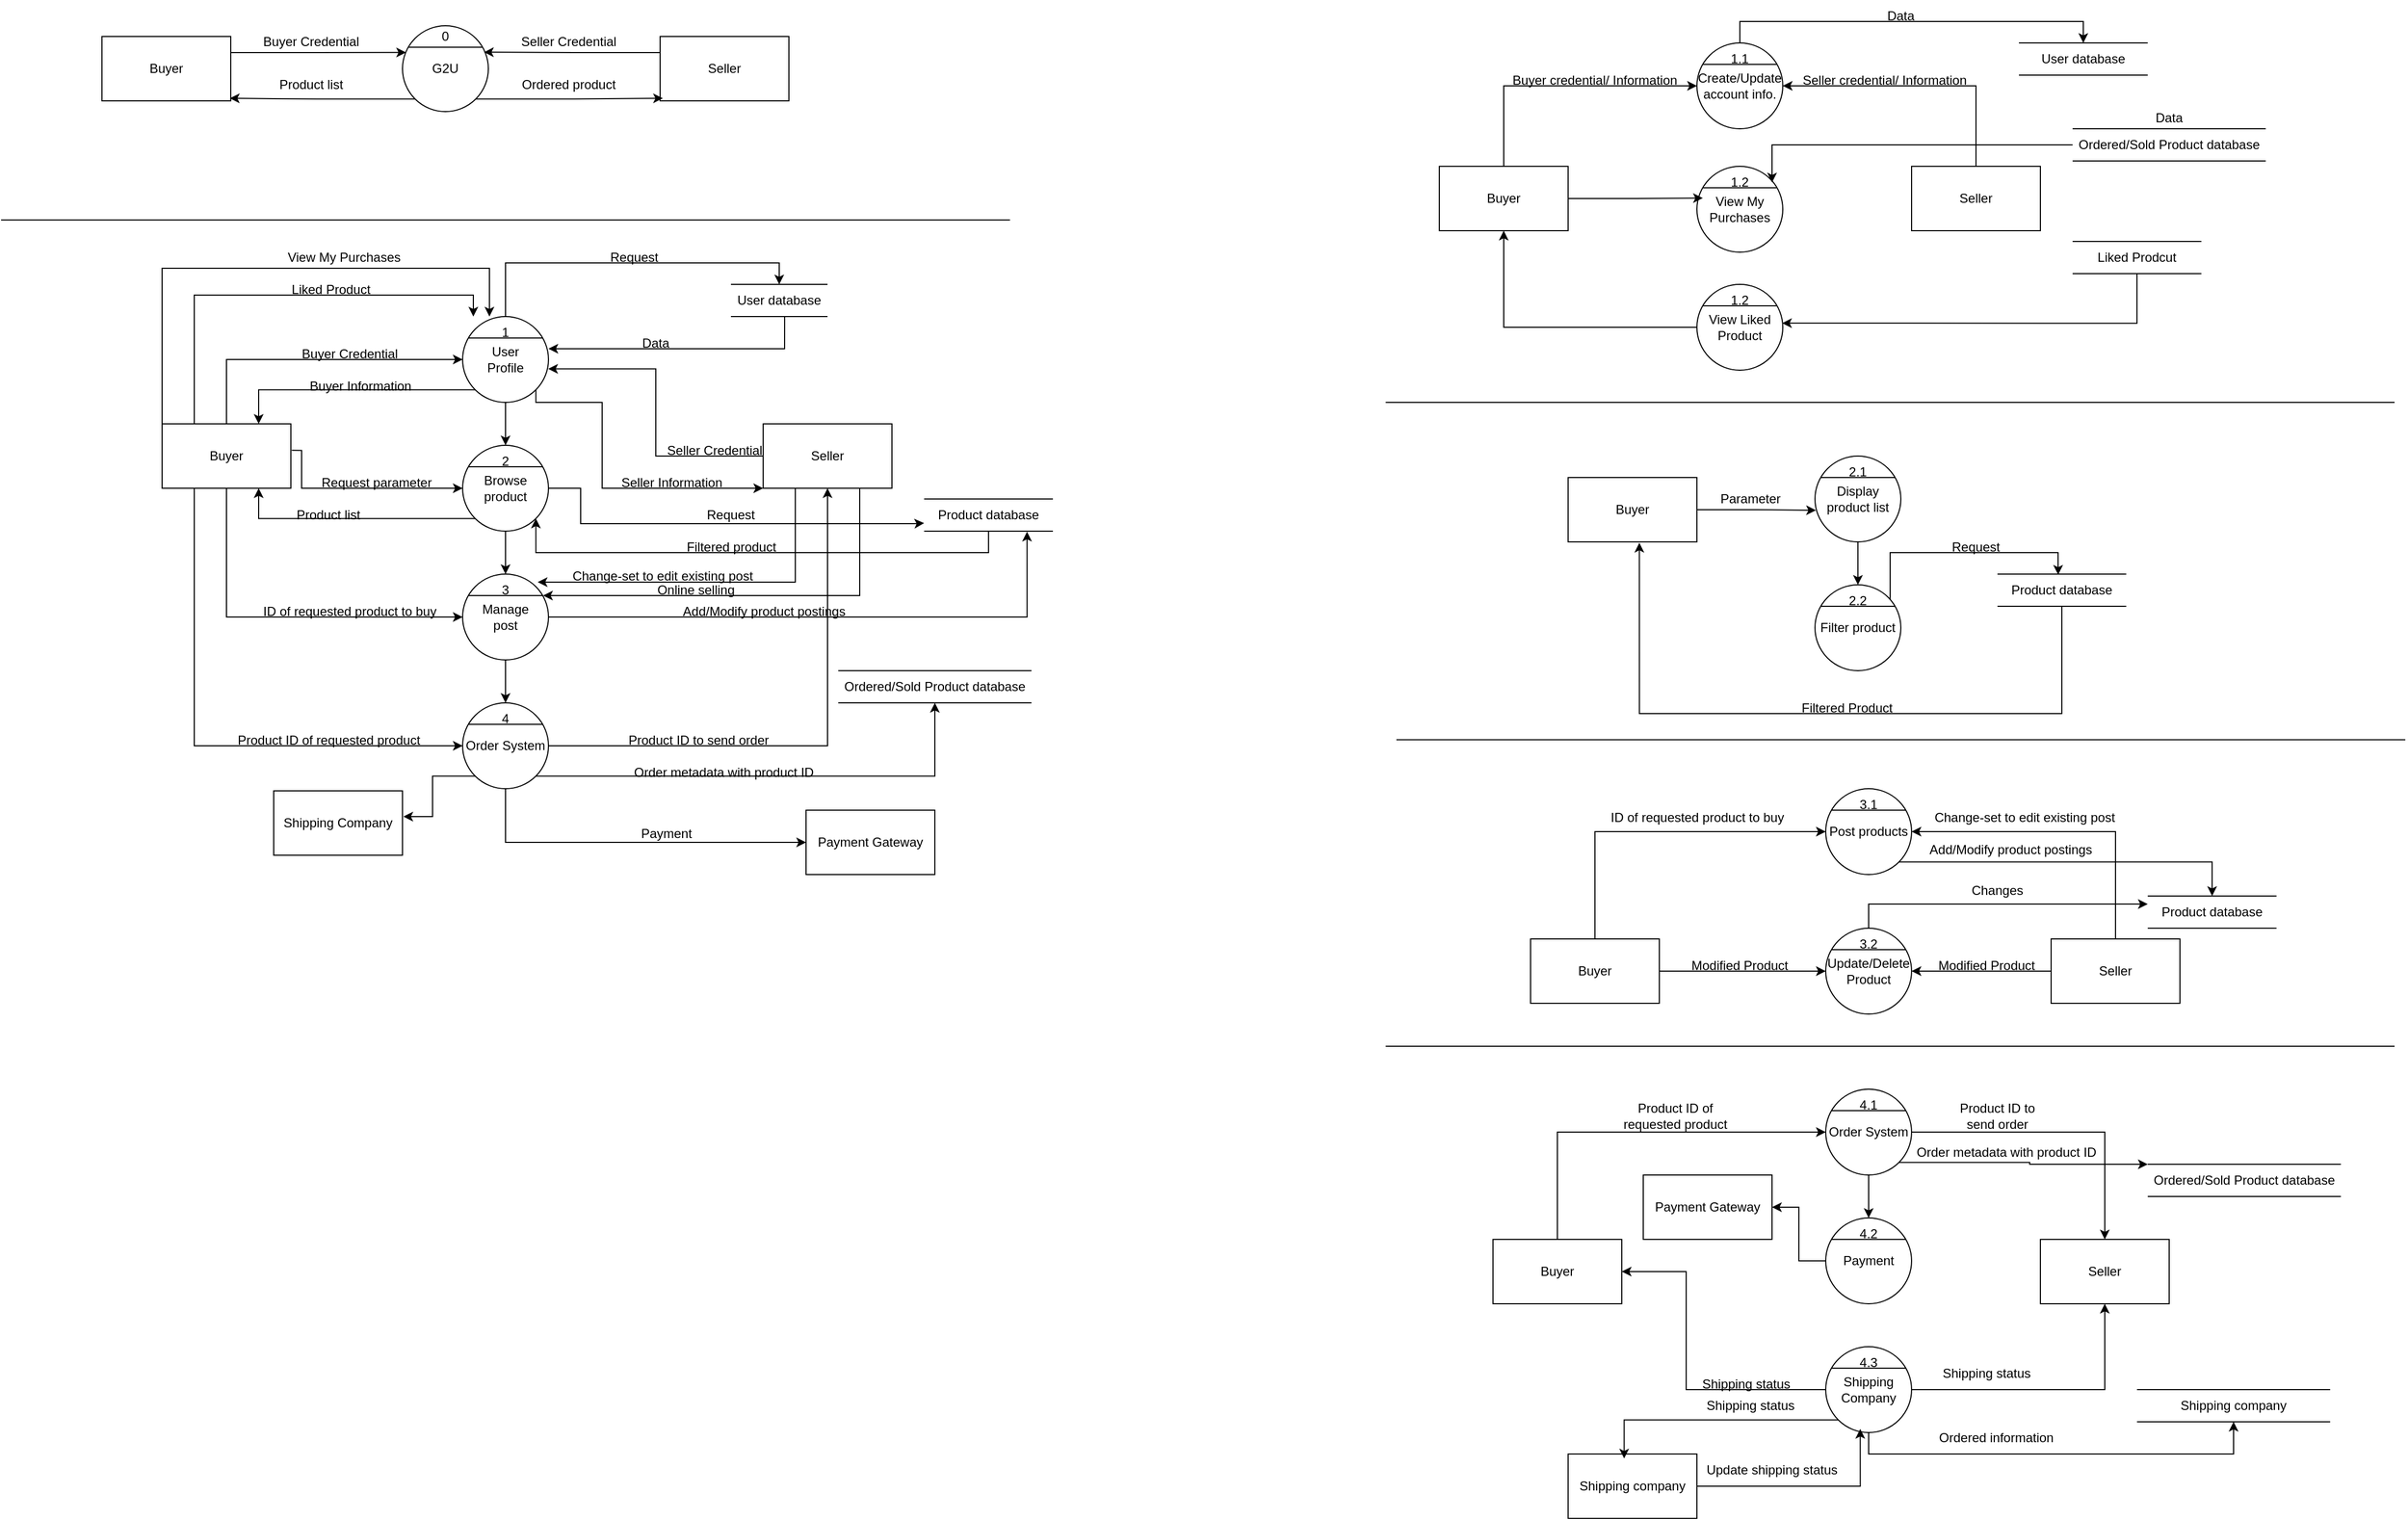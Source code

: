 <?xml version="1.0" encoding="UTF-8"?>
<mxfile version="25.0.3">
  <diagram name="Page-1" id="2da0_LZhXE6AjT2mIMM_">
    <mxGraphModel dx="1969" dy="878" grid="0" gridSize="10" guides="1" tooltips="1" connect="1" arrows="1" fold="1" page="1" pageScale="1" pageWidth="1169" pageHeight="1654" math="0" shadow="0">
      <root>
        <mxCell id="0" />
        <mxCell id="1" parent="0" />
        <mxCell id="HS7JQHIB1URSpB4j-kUg-1" value="" style="group" parent="1" connectable="0" vertex="1">
          <mxGeometry x="480" y="360" width="80" height="80" as="geometry" />
        </mxCell>
        <mxCell id="HS7JQHIB1URSpB4j-kUg-2" value="User&lt;div&gt;Profile&lt;/div&gt;" style="ellipse;whiteSpace=wrap;html=1;aspect=fixed;" parent="HS7JQHIB1URSpB4j-kUg-1" vertex="1">
          <mxGeometry width="80" height="80" as="geometry" />
        </mxCell>
        <mxCell id="HS7JQHIB1URSpB4j-kUg-3" value="" style="endArrow=none;html=1;rounded=0;" parent="HS7JQHIB1URSpB4j-kUg-1" edge="1">
          <mxGeometry width="50" height="50" relative="1" as="geometry">
            <mxPoint x="5" y="20" as="sourcePoint" />
            <mxPoint x="75" y="20" as="targetPoint" />
          </mxGeometry>
        </mxCell>
        <mxCell id="HS7JQHIB1URSpB4j-kUg-4" value="1" style="text;html=1;align=center;verticalAlign=middle;whiteSpace=wrap;rounded=0;" parent="HS7JQHIB1URSpB4j-kUg-1" vertex="1">
          <mxGeometry x="10" width="60" height="30" as="geometry" />
        </mxCell>
        <mxCell id="HS7JQHIB1URSpB4j-kUg-5" value="" style="group" parent="1" connectable="0" vertex="1">
          <mxGeometry x="144" y="89" width="640" height="80" as="geometry" />
        </mxCell>
        <mxCell id="HS7JQHIB1URSpB4j-kUg-6" value="" style="group" parent="HS7JQHIB1URSpB4j-kUg-5" vertex="1" connectable="0">
          <mxGeometry x="280" width="80" height="80" as="geometry" />
        </mxCell>
        <mxCell id="HS7JQHIB1URSpB4j-kUg-7" value="G2U" style="ellipse;whiteSpace=wrap;html=1;aspect=fixed;" parent="HS7JQHIB1URSpB4j-kUg-6" vertex="1">
          <mxGeometry width="80" height="80" as="geometry" />
        </mxCell>
        <mxCell id="HS7JQHIB1URSpB4j-kUg-8" value="" style="endArrow=none;html=1;rounded=0;" parent="HS7JQHIB1URSpB4j-kUg-6" edge="1">
          <mxGeometry width="50" height="50" relative="1" as="geometry">
            <mxPoint x="5" y="20" as="sourcePoint" />
            <mxPoint x="75" y="20" as="targetPoint" />
          </mxGeometry>
        </mxCell>
        <mxCell id="HS7JQHIB1URSpB4j-kUg-9" value="0" style="text;html=1;align=center;verticalAlign=middle;whiteSpace=wrap;rounded=0;" parent="HS7JQHIB1URSpB4j-kUg-6" vertex="1">
          <mxGeometry x="20" width="40" height="20" as="geometry" />
        </mxCell>
        <mxCell id="HS7JQHIB1URSpB4j-kUg-10" value="Buyer" style="rounded=0;whiteSpace=wrap;html=1;" parent="HS7JQHIB1URSpB4j-kUg-5" vertex="1">
          <mxGeometry y="10" width="120" height="60" as="geometry" />
        </mxCell>
        <mxCell id="HS7JQHIB1URSpB4j-kUg-11" value="Seller" style="rounded=0;whiteSpace=wrap;html=1;" parent="HS7JQHIB1URSpB4j-kUg-5" vertex="1">
          <mxGeometry x="520" y="10" width="120" height="60" as="geometry" />
        </mxCell>
        <mxCell id="HS7JQHIB1URSpB4j-kUg-12" style="edgeStyle=orthogonalEdgeStyle;rounded=0;orthogonalLoop=1;jettySize=auto;html=1;exitX=1;exitY=0.25;exitDx=0;exitDy=0;entryX=0.041;entryY=0.311;entryDx=0;entryDy=0;entryPerimeter=0;" parent="HS7JQHIB1URSpB4j-kUg-5" source="HS7JQHIB1URSpB4j-kUg-10" target="HS7JQHIB1URSpB4j-kUg-7" edge="1">
          <mxGeometry relative="1" as="geometry" />
        </mxCell>
        <mxCell id="HS7JQHIB1URSpB4j-kUg-13" style="edgeStyle=orthogonalEdgeStyle;rounded=0;orthogonalLoop=1;jettySize=auto;html=1;exitX=0;exitY=0.25;exitDx=0;exitDy=0;entryX=0.949;entryY=0.308;entryDx=0;entryDy=0;entryPerimeter=0;" parent="HS7JQHIB1URSpB4j-kUg-5" source="HS7JQHIB1URSpB4j-kUg-11" target="HS7JQHIB1URSpB4j-kUg-7" edge="1">
          <mxGeometry relative="1" as="geometry" />
        </mxCell>
        <mxCell id="HS7JQHIB1URSpB4j-kUg-14" value="Seller Credential" style="text;html=1;align=center;verticalAlign=middle;whiteSpace=wrap;rounded=0;" parent="HS7JQHIB1URSpB4j-kUg-5" vertex="1">
          <mxGeometry x="380" width="110" height="30" as="geometry" />
        </mxCell>
        <mxCell id="HS7JQHIB1URSpB4j-kUg-15" value="Buyer Credential" style="text;html=1;align=center;verticalAlign=middle;whiteSpace=wrap;rounded=0;" parent="HS7JQHIB1URSpB4j-kUg-5" vertex="1">
          <mxGeometry x="140" width="110" height="30" as="geometry" />
        </mxCell>
        <mxCell id="HS7JQHIB1URSpB4j-kUg-16" style="edgeStyle=orthogonalEdgeStyle;rounded=0;orthogonalLoop=1;jettySize=auto;html=1;exitX=1;exitY=1;exitDx=0;exitDy=0;entryX=0.022;entryY=0.96;entryDx=0;entryDy=0;entryPerimeter=0;" parent="HS7JQHIB1URSpB4j-kUg-5" source="HS7JQHIB1URSpB4j-kUg-7" target="HS7JQHIB1URSpB4j-kUg-11" edge="1">
          <mxGeometry relative="1" as="geometry" />
        </mxCell>
        <mxCell id="HS7JQHIB1URSpB4j-kUg-17" value="Ordered product" style="text;html=1;align=center;verticalAlign=middle;whiteSpace=wrap;rounded=0;" parent="HS7JQHIB1URSpB4j-kUg-5" vertex="1">
          <mxGeometry x="380" y="40" width="110" height="30" as="geometry" />
        </mxCell>
        <mxCell id="HS7JQHIB1URSpB4j-kUg-18" style="edgeStyle=orthogonalEdgeStyle;rounded=0;orthogonalLoop=1;jettySize=auto;html=1;exitX=0;exitY=1;exitDx=0;exitDy=0;entryX=0.993;entryY=0.96;entryDx=0;entryDy=0;entryPerimeter=0;" parent="HS7JQHIB1URSpB4j-kUg-5" source="HS7JQHIB1URSpB4j-kUg-7" target="HS7JQHIB1URSpB4j-kUg-10" edge="1">
          <mxGeometry relative="1" as="geometry" />
        </mxCell>
        <mxCell id="HS7JQHIB1URSpB4j-kUg-19" value="Product list" style="text;html=1;align=center;verticalAlign=middle;whiteSpace=wrap;rounded=0;" parent="HS7JQHIB1URSpB4j-kUg-5" vertex="1">
          <mxGeometry x="140" y="40" width="110" height="30" as="geometry" />
        </mxCell>
        <mxCell id="HS7JQHIB1URSpB4j-kUg-20" value="" style="group" parent="1" connectable="0" vertex="1">
          <mxGeometry x="480" y="480" width="80" height="80" as="geometry" />
        </mxCell>
        <mxCell id="HS7JQHIB1URSpB4j-kUg-21" value="Browse&lt;div&gt;product&lt;/div&gt;" style="ellipse;whiteSpace=wrap;html=1;aspect=fixed;" parent="HS7JQHIB1URSpB4j-kUg-20" vertex="1">
          <mxGeometry width="80" height="80" as="geometry" />
        </mxCell>
        <mxCell id="HS7JQHIB1URSpB4j-kUg-22" value="" style="endArrow=none;html=1;rounded=0;" parent="HS7JQHIB1URSpB4j-kUg-20" edge="1">
          <mxGeometry width="50" height="50" relative="1" as="geometry">
            <mxPoint x="5" y="20" as="sourcePoint" />
            <mxPoint x="75" y="20" as="targetPoint" />
          </mxGeometry>
        </mxCell>
        <mxCell id="HS7JQHIB1URSpB4j-kUg-23" value="2" style="text;html=1;align=center;verticalAlign=middle;whiteSpace=wrap;rounded=0;" parent="HS7JQHIB1URSpB4j-kUg-20" vertex="1">
          <mxGeometry x="10" width="60" height="30" as="geometry" />
        </mxCell>
        <mxCell id="HS7JQHIB1URSpB4j-kUg-24" value="" style="group" parent="1" connectable="0" vertex="1">
          <mxGeometry x="480" y="600" width="80" height="80" as="geometry" />
        </mxCell>
        <mxCell id="HS7JQHIB1URSpB4j-kUg-25" value="Manage&lt;div&gt;post&lt;/div&gt;" style="ellipse;whiteSpace=wrap;html=1;aspect=fixed;" parent="HS7JQHIB1URSpB4j-kUg-24" vertex="1">
          <mxGeometry width="80" height="80" as="geometry" />
        </mxCell>
        <mxCell id="HS7JQHIB1URSpB4j-kUg-26" value="" style="endArrow=none;html=1;rounded=0;" parent="HS7JQHIB1URSpB4j-kUg-24" edge="1">
          <mxGeometry width="50" height="50" relative="1" as="geometry">
            <mxPoint x="5" y="20" as="sourcePoint" />
            <mxPoint x="75" y="20" as="targetPoint" />
          </mxGeometry>
        </mxCell>
        <mxCell id="HS7JQHIB1URSpB4j-kUg-27" value="3" style="text;html=1;align=center;verticalAlign=middle;whiteSpace=wrap;rounded=0;" parent="HS7JQHIB1URSpB4j-kUg-24" vertex="1">
          <mxGeometry x="10" width="60" height="30" as="geometry" />
        </mxCell>
        <mxCell id="HS7JQHIB1URSpB4j-kUg-28" value="" style="group" parent="1" connectable="0" vertex="1">
          <mxGeometry x="1750" y="1080" width="80" height="80" as="geometry" />
        </mxCell>
        <mxCell id="HS7JQHIB1URSpB4j-kUg-29" value="Order System" style="ellipse;whiteSpace=wrap;html=1;aspect=fixed;" parent="HS7JQHIB1URSpB4j-kUg-28" vertex="1">
          <mxGeometry width="80" height="80" as="geometry" />
        </mxCell>
        <mxCell id="HS7JQHIB1URSpB4j-kUg-30" value="" style="endArrow=none;html=1;rounded=0;" parent="HS7JQHIB1URSpB4j-kUg-28" edge="1">
          <mxGeometry width="50" height="50" relative="1" as="geometry">
            <mxPoint x="5" y="20" as="sourcePoint" />
            <mxPoint x="75" y="20" as="targetPoint" />
          </mxGeometry>
        </mxCell>
        <mxCell id="HS7JQHIB1URSpB4j-kUg-31" value="4.1" style="text;html=1;align=center;verticalAlign=middle;whiteSpace=wrap;rounded=0;" parent="HS7JQHIB1URSpB4j-kUg-28" vertex="1">
          <mxGeometry x="10" width="60" height="30" as="geometry" />
        </mxCell>
        <mxCell id="HS7JQHIB1URSpB4j-kUg-32" style="edgeStyle=orthogonalEdgeStyle;rounded=0;orthogonalLoop=1;jettySize=auto;html=1;entryX=0;entryY=0.5;entryDx=0;entryDy=0;" parent="1" source="HS7JQHIB1URSpB4j-kUg-36" target="HS7JQHIB1URSpB4j-kUg-2" edge="1">
          <mxGeometry relative="1" as="geometry">
            <Array as="points">
              <mxPoint x="260" y="400" />
            </Array>
          </mxGeometry>
        </mxCell>
        <mxCell id="HS7JQHIB1URSpB4j-kUg-33" style="edgeStyle=orthogonalEdgeStyle;rounded=0;orthogonalLoop=1;jettySize=auto;html=1;exitX=1.007;exitY=0.411;exitDx=0;exitDy=0;entryX=0;entryY=0.5;entryDx=0;entryDy=0;exitPerimeter=0;" parent="1" source="HS7JQHIB1URSpB4j-kUg-36" target="HS7JQHIB1URSpB4j-kUg-21" edge="1">
          <mxGeometry relative="1" as="geometry">
            <Array as="points">
              <mxPoint x="330" y="485" />
              <mxPoint x="330" y="520" />
            </Array>
          </mxGeometry>
        </mxCell>
        <mxCell id="HS7JQHIB1URSpB4j-kUg-34" style="edgeStyle=orthogonalEdgeStyle;rounded=0;orthogonalLoop=1;jettySize=auto;html=1;entryX=0;entryY=0.5;entryDx=0;entryDy=0;exitX=0.5;exitY=1;exitDx=0;exitDy=0;" parent="1" source="HS7JQHIB1URSpB4j-kUg-36" target="HS7JQHIB1URSpB4j-kUg-25" edge="1">
          <mxGeometry relative="1" as="geometry" />
        </mxCell>
        <mxCell id="HS7JQHIB1URSpB4j-kUg-35" style="edgeStyle=orthogonalEdgeStyle;rounded=0;orthogonalLoop=1;jettySize=auto;html=1;exitX=0.25;exitY=1;exitDx=0;exitDy=0;entryX=0;entryY=0.5;entryDx=0;entryDy=0;" parent="1" source="HS7JQHIB1URSpB4j-kUg-36" target="HS7JQHIB1URSpB4j-kUg-66" edge="1">
          <mxGeometry relative="1" as="geometry" />
        </mxCell>
        <mxCell id="EbZkSFVfQPcEhWvSneCZ-1" style="edgeStyle=orthogonalEdgeStyle;rounded=0;orthogonalLoop=1;jettySize=auto;html=1;exitX=0.25;exitY=0;exitDx=0;exitDy=0;entryX=0;entryY=0;entryDx=0;entryDy=0;" edge="1" parent="1" source="HS7JQHIB1URSpB4j-kUg-36" target="HS7JQHIB1URSpB4j-kUg-4">
          <mxGeometry relative="1" as="geometry" />
        </mxCell>
        <mxCell id="EbZkSFVfQPcEhWvSneCZ-3" style="edgeStyle=orthogonalEdgeStyle;rounded=0;orthogonalLoop=1;jettySize=auto;html=1;exitX=0;exitY=0;exitDx=0;exitDy=0;entryX=0.25;entryY=0;entryDx=0;entryDy=0;" edge="1" parent="1" source="HS7JQHIB1URSpB4j-kUg-36" target="HS7JQHIB1URSpB4j-kUg-4">
          <mxGeometry relative="1" as="geometry">
            <Array as="points">
              <mxPoint x="200" y="315" />
              <mxPoint x="505" y="315" />
            </Array>
          </mxGeometry>
        </mxCell>
        <mxCell id="HS7JQHIB1URSpB4j-kUg-36" value="Buyer" style="rounded=0;whiteSpace=wrap;html=1;" parent="1" vertex="1">
          <mxGeometry x="200" y="460" width="120" height="60" as="geometry" />
        </mxCell>
        <mxCell id="EbZkSFVfQPcEhWvSneCZ-9" style="edgeStyle=orthogonalEdgeStyle;rounded=0;orthogonalLoop=1;jettySize=auto;html=1;exitX=0.25;exitY=1;exitDx=0;exitDy=0;entryX=1;entryY=0.25;entryDx=0;entryDy=0;" edge="1" parent="1" source="HS7JQHIB1URSpB4j-kUg-37" target="HS7JQHIB1URSpB4j-kUg-27">
          <mxGeometry relative="1" as="geometry" />
        </mxCell>
        <mxCell id="HS7JQHIB1URSpB4j-kUg-37" value="Seller" style="rounded=0;whiteSpace=wrap;html=1;" parent="1" vertex="1">
          <mxGeometry x="760" y="460" width="120" height="60" as="geometry" />
        </mxCell>
        <mxCell id="HS7JQHIB1URSpB4j-kUg-38" value="" style="group" parent="1" connectable="0" vertex="1">
          <mxGeometry x="730" y="330" width="90" height="30" as="geometry" />
        </mxCell>
        <mxCell id="HS7JQHIB1URSpB4j-kUg-39" value="" style="endArrow=none;html=1;rounded=0;" parent="HS7JQHIB1URSpB4j-kUg-38" edge="1">
          <mxGeometry width="50" height="50" relative="1" as="geometry">
            <mxPoint as="sourcePoint" />
            <mxPoint x="90" as="targetPoint" />
          </mxGeometry>
        </mxCell>
        <mxCell id="HS7JQHIB1URSpB4j-kUg-40" value="" style="endArrow=none;html=1;rounded=0;" parent="HS7JQHIB1URSpB4j-kUg-38" edge="1">
          <mxGeometry width="50" height="50" relative="1" as="geometry">
            <mxPoint y="30" as="sourcePoint" />
            <mxPoint x="90" y="30" as="targetPoint" />
          </mxGeometry>
        </mxCell>
        <mxCell id="HS7JQHIB1URSpB4j-kUg-41" value="User database" style="text;html=1;align=center;verticalAlign=middle;whiteSpace=wrap;rounded=0;" parent="HS7JQHIB1URSpB4j-kUg-38" vertex="1">
          <mxGeometry width="90" height="30" as="geometry" />
        </mxCell>
        <mxCell id="HS7JQHIB1URSpB4j-kUg-42" style="edgeStyle=orthogonalEdgeStyle;rounded=0;orthogonalLoop=1;jettySize=auto;html=1;exitX=0.5;exitY=0;exitDx=0;exitDy=0;entryX=0.5;entryY=0;entryDx=0;entryDy=0;" parent="1" source="HS7JQHIB1URSpB4j-kUg-4" target="HS7JQHIB1URSpB4j-kUg-41" edge="1">
          <mxGeometry relative="1" as="geometry">
            <mxPoint x="519.793" y="250" as="targetPoint" />
          </mxGeometry>
        </mxCell>
        <mxCell id="HS7JQHIB1URSpB4j-kUg-43" value="Request" style="text;html=1;align=center;verticalAlign=middle;whiteSpace=wrap;rounded=0;" parent="1" vertex="1">
          <mxGeometry x="610" y="290" width="60" height="30" as="geometry" />
        </mxCell>
        <mxCell id="HS7JQHIB1URSpB4j-kUg-44" value="Data" style="text;html=1;align=center;verticalAlign=middle;whiteSpace=wrap;rounded=0;" parent="1" vertex="1">
          <mxGeometry x="630" y="370" width="60" height="30" as="geometry" />
        </mxCell>
        <mxCell id="HS7JQHIB1URSpB4j-kUg-45" value="Request" style="text;html=1;align=center;verticalAlign=middle;whiteSpace=wrap;rounded=0;" parent="1" vertex="1">
          <mxGeometry x="700" y="530" width="60" height="30" as="geometry" />
        </mxCell>
        <mxCell id="HS7JQHIB1URSpB4j-kUg-46" value="Buyer Credential" style="text;html=1;align=center;verticalAlign=middle;whiteSpace=wrap;rounded=0;" parent="1" vertex="1">
          <mxGeometry x="310" y="380" width="130" height="30" as="geometry" />
        </mxCell>
        <mxCell id="HS7JQHIB1URSpB4j-kUg-47" style="edgeStyle=orthogonalEdgeStyle;rounded=0;orthogonalLoop=1;jettySize=auto;html=1;entryX=0.997;entryY=0.609;entryDx=0;entryDy=0;entryPerimeter=0;" parent="1" source="HS7JQHIB1URSpB4j-kUg-37" target="HS7JQHIB1URSpB4j-kUg-2" edge="1">
          <mxGeometry relative="1" as="geometry" />
        </mxCell>
        <mxCell id="HS7JQHIB1URSpB4j-kUg-48" value="Seller Credential" style="text;html=1;align=center;verticalAlign=middle;whiteSpace=wrap;rounded=0;" parent="1" vertex="1">
          <mxGeometry x="650" y="470" width="130" height="30" as="geometry" />
        </mxCell>
        <mxCell id="HS7JQHIB1URSpB4j-kUg-49" style="edgeStyle=orthogonalEdgeStyle;rounded=0;orthogonalLoop=1;jettySize=auto;html=1;exitX=0;exitY=1;exitDx=0;exitDy=0;entryX=0.75;entryY=0;entryDx=0;entryDy=0;" parent="1" source="HS7JQHIB1URSpB4j-kUg-2" target="HS7JQHIB1URSpB4j-kUg-36" edge="1">
          <mxGeometry relative="1" as="geometry" />
        </mxCell>
        <mxCell id="HS7JQHIB1URSpB4j-kUg-50" value="Buyer Information" style="text;html=1;align=center;verticalAlign=middle;whiteSpace=wrap;rounded=0;" parent="1" vertex="1">
          <mxGeometry x="320" y="410" width="130" height="30" as="geometry" />
        </mxCell>
        <mxCell id="HS7JQHIB1URSpB4j-kUg-51" style="edgeStyle=orthogonalEdgeStyle;rounded=0;orthogonalLoop=1;jettySize=auto;html=1;exitX=1;exitY=1;exitDx=0;exitDy=0;entryX=0;entryY=1;entryDx=0;entryDy=0;" parent="1" source="HS7JQHIB1URSpB4j-kUg-2" target="HS7JQHIB1URSpB4j-kUg-37" edge="1">
          <mxGeometry relative="1" as="geometry">
            <Array as="points">
              <mxPoint x="548" y="440" />
              <mxPoint x="610" y="440" />
              <mxPoint x="610" y="520" />
            </Array>
          </mxGeometry>
        </mxCell>
        <mxCell id="HS7JQHIB1URSpB4j-kUg-52" value="Seller Information" style="text;html=1;align=center;verticalAlign=middle;whiteSpace=wrap;rounded=0;" parent="1" vertex="1">
          <mxGeometry x="610" y="500" width="130" height="30" as="geometry" />
        </mxCell>
        <mxCell id="HS7JQHIB1URSpB4j-kUg-53" style="edgeStyle=orthogonalEdgeStyle;rounded=0;orthogonalLoop=1;jettySize=auto;html=1;entryX=1;entryY=0.375;entryDx=0;entryDy=0;entryPerimeter=0;exitX=0.556;exitY=1.013;exitDx=0;exitDy=0;exitPerimeter=0;" parent="1" source="HS7JQHIB1URSpB4j-kUg-41" target="HS7JQHIB1URSpB4j-kUg-2" edge="1">
          <mxGeometry relative="1" as="geometry">
            <mxPoint x="800" y="370" as="sourcePoint" />
            <mxPoint x="603" y="390" as="targetPoint" />
            <Array as="points">
              <mxPoint x="780" y="390" />
            </Array>
          </mxGeometry>
        </mxCell>
        <mxCell id="HS7JQHIB1URSpB4j-kUg-54" value="Request parameter" style="text;html=1;align=center;verticalAlign=middle;whiteSpace=wrap;rounded=0;" parent="1" vertex="1">
          <mxGeometry x="330" y="500" width="140" height="30" as="geometry" />
        </mxCell>
        <mxCell id="HS7JQHIB1URSpB4j-kUg-55" style="edgeStyle=orthogonalEdgeStyle;rounded=0;orthogonalLoop=1;jettySize=auto;html=1;exitX=0;exitY=1;exitDx=0;exitDy=0;entryX=0.75;entryY=1;entryDx=0;entryDy=0;" parent="1" source="HS7JQHIB1URSpB4j-kUg-21" target="HS7JQHIB1URSpB4j-kUg-36" edge="1">
          <mxGeometry relative="1" as="geometry" />
        </mxCell>
        <mxCell id="HS7JQHIB1URSpB4j-kUg-56" value="Product list" style="text;html=1;align=center;verticalAlign=middle;whiteSpace=wrap;rounded=0;" parent="1" vertex="1">
          <mxGeometry x="310" y="530" width="90" height="30" as="geometry" />
        </mxCell>
        <mxCell id="HS7JQHIB1URSpB4j-kUg-57" value="" style="group" parent="1" connectable="0" vertex="1">
          <mxGeometry x="910" y="530" width="120" height="30" as="geometry" />
        </mxCell>
        <mxCell id="HS7JQHIB1URSpB4j-kUg-58" value="" style="endArrow=none;html=1;rounded=0;" parent="HS7JQHIB1URSpB4j-kUg-57" edge="1">
          <mxGeometry width="50" height="50" relative="1" as="geometry">
            <mxPoint as="sourcePoint" />
            <mxPoint x="120" as="targetPoint" />
          </mxGeometry>
        </mxCell>
        <mxCell id="HS7JQHIB1URSpB4j-kUg-59" value="" style="endArrow=none;html=1;rounded=0;" parent="HS7JQHIB1URSpB4j-kUg-57" edge="1">
          <mxGeometry width="50" height="50" relative="1" as="geometry">
            <mxPoint y="30" as="sourcePoint" />
            <mxPoint x="120" y="30" as="targetPoint" />
          </mxGeometry>
        </mxCell>
        <mxCell id="HS7JQHIB1URSpB4j-kUg-60" value="Product database" style="text;html=1;align=center;verticalAlign=middle;whiteSpace=wrap;rounded=0;" parent="HS7JQHIB1URSpB4j-kUg-57" vertex="1">
          <mxGeometry width="120" height="30" as="geometry" />
        </mxCell>
        <mxCell id="HS7JQHIB1URSpB4j-kUg-61" style="edgeStyle=orthogonalEdgeStyle;rounded=0;orthogonalLoop=1;jettySize=auto;html=1;exitX=1;exitY=0.5;exitDx=0;exitDy=0;entryX=0;entryY=0.75;entryDx=0;entryDy=0;" parent="1" source="HS7JQHIB1URSpB4j-kUg-21" target="HS7JQHIB1URSpB4j-kUg-60" edge="1">
          <mxGeometry relative="1" as="geometry">
            <Array as="points">
              <mxPoint x="590" y="520" />
              <mxPoint x="590" y="553" />
              <mxPoint x="900" y="553" />
            </Array>
          </mxGeometry>
        </mxCell>
        <mxCell id="HS7JQHIB1URSpB4j-kUg-62" value="Add/Modify product postings" style="text;html=1;align=center;verticalAlign=middle;whiteSpace=wrap;rounded=0;" parent="1" vertex="1">
          <mxGeometry x="670" y="620" width="182" height="30" as="geometry" />
        </mxCell>
        <mxCell id="HS7JQHIB1URSpB4j-kUg-63" style="edgeStyle=orthogonalEdgeStyle;rounded=0;orthogonalLoop=1;jettySize=auto;html=1;exitX=0.5;exitY=1;exitDx=0;exitDy=0;entryX=1;entryY=1;entryDx=0;entryDy=0;" parent="1" source="HS7JQHIB1URSpB4j-kUg-60" target="HS7JQHIB1URSpB4j-kUg-21" edge="1">
          <mxGeometry relative="1" as="geometry">
            <Array as="points">
              <mxPoint x="970" y="580" />
              <mxPoint x="548" y="580" />
            </Array>
          </mxGeometry>
        </mxCell>
        <mxCell id="HS7JQHIB1URSpB4j-kUg-64" value="Filtered product" style="text;html=1;align=center;verticalAlign=middle;whiteSpace=wrap;rounded=0;" parent="1" vertex="1">
          <mxGeometry x="672.5" y="560" width="115" height="30" as="geometry" />
        </mxCell>
        <mxCell id="HS7JQHIB1URSpB4j-kUg-65" value="" style="group" parent="1" connectable="0" vertex="1">
          <mxGeometry x="480" y="720" width="80" height="80" as="geometry" />
        </mxCell>
        <mxCell id="HS7JQHIB1URSpB4j-kUg-66" value="Order System" style="ellipse;whiteSpace=wrap;html=1;aspect=fixed;" parent="HS7JQHIB1URSpB4j-kUg-65" vertex="1">
          <mxGeometry width="80" height="80" as="geometry" />
        </mxCell>
        <mxCell id="HS7JQHIB1URSpB4j-kUg-67" value="" style="endArrow=none;html=1;rounded=0;" parent="HS7JQHIB1URSpB4j-kUg-65" edge="1">
          <mxGeometry width="50" height="50" relative="1" as="geometry">
            <mxPoint x="5" y="20" as="sourcePoint" />
            <mxPoint x="75" y="20" as="targetPoint" />
          </mxGeometry>
        </mxCell>
        <mxCell id="HS7JQHIB1URSpB4j-kUg-68" value="4" style="text;html=1;align=center;verticalAlign=middle;whiteSpace=wrap;rounded=0;" parent="HS7JQHIB1URSpB4j-kUg-65" vertex="1">
          <mxGeometry x="10" width="60" height="30" as="geometry" />
        </mxCell>
        <mxCell id="HS7JQHIB1URSpB4j-kUg-69" style="edgeStyle=orthogonalEdgeStyle;rounded=0;orthogonalLoop=1;jettySize=auto;html=1;entryX=0.799;entryY=1.017;entryDx=0;entryDy=0;entryPerimeter=0;" parent="1" source="HS7JQHIB1URSpB4j-kUg-25" target="HS7JQHIB1URSpB4j-kUg-60" edge="1">
          <mxGeometry relative="1" as="geometry" />
        </mxCell>
        <mxCell id="HS7JQHIB1URSpB4j-kUg-70" value="Product ID of requested product" style="text;html=1;align=center;verticalAlign=middle;whiteSpace=wrap;rounded=0;" parent="1" vertex="1">
          <mxGeometry x="261" y="740" width="189" height="30" as="geometry" />
        </mxCell>
        <mxCell id="HS7JQHIB1URSpB4j-kUg-71" value="Online selling" style="text;html=1;align=center;verticalAlign=middle;whiteSpace=wrap;rounded=0;" parent="1" vertex="1">
          <mxGeometry x="650" y="600" width="95" height="30" as="geometry" />
        </mxCell>
        <mxCell id="HS7JQHIB1URSpB4j-kUg-72" style="edgeStyle=orthogonalEdgeStyle;rounded=0;orthogonalLoop=1;jettySize=auto;html=1;exitX=0.75;exitY=1;exitDx=0;exitDy=0;" parent="1" source="HS7JQHIB1URSpB4j-kUg-37" edge="1">
          <mxGeometry relative="1" as="geometry">
            <mxPoint x="895" y="530.0" as="sourcePoint" />
            <mxPoint x="555" y="620" as="targetPoint" />
            <Array as="points">
              <mxPoint x="850" y="620" />
            </Array>
          </mxGeometry>
        </mxCell>
        <mxCell id="HS7JQHIB1URSpB4j-kUg-73" value="Payment" style="text;html=1;align=center;verticalAlign=middle;whiteSpace=wrap;rounded=0;" parent="1" vertex="1">
          <mxGeometry x="640" y="827" width="60" height="30" as="geometry" />
        </mxCell>
        <mxCell id="HS7JQHIB1URSpB4j-kUg-74" value="ID of requested product to buy" style="text;html=1;align=center;verticalAlign=middle;whiteSpace=wrap;rounded=0;" parent="1" vertex="1">
          <mxGeometry x="284.13" y="620" width="181.75" height="30" as="geometry" />
        </mxCell>
        <mxCell id="HS7JQHIB1URSpB4j-kUg-75" value="" style="group" parent="1" connectable="0" vertex="1">
          <mxGeometry x="830" y="690" width="180" height="30" as="geometry" />
        </mxCell>
        <mxCell id="HS7JQHIB1URSpB4j-kUg-76" value="" style="endArrow=none;html=1;rounded=0;" parent="HS7JQHIB1URSpB4j-kUg-75" edge="1">
          <mxGeometry width="50" height="50" relative="1" as="geometry">
            <mxPoint as="sourcePoint" />
            <mxPoint x="180" as="targetPoint" />
          </mxGeometry>
        </mxCell>
        <mxCell id="HS7JQHIB1URSpB4j-kUg-77" value="" style="endArrow=none;html=1;rounded=0;" parent="HS7JQHIB1URSpB4j-kUg-75" edge="1">
          <mxGeometry width="50" height="50" relative="1" as="geometry">
            <mxPoint y="30" as="sourcePoint" />
            <mxPoint x="180" y="30" as="targetPoint" />
          </mxGeometry>
        </mxCell>
        <mxCell id="HS7JQHIB1URSpB4j-kUg-78" value="Ordered/Sold Product database" style="text;html=1;align=center;verticalAlign=middle;whiteSpace=wrap;rounded=0;" parent="HS7JQHIB1URSpB4j-kUg-75" vertex="1">
          <mxGeometry width="180" height="30" as="geometry" />
        </mxCell>
        <mxCell id="HS7JQHIB1URSpB4j-kUg-79" style="edgeStyle=orthogonalEdgeStyle;rounded=0;orthogonalLoop=1;jettySize=auto;html=1;exitX=1;exitY=0.5;exitDx=0;exitDy=0;entryX=0.5;entryY=1;entryDx=0;entryDy=0;" parent="1" source="HS7JQHIB1URSpB4j-kUg-66" target="HS7JQHIB1URSpB4j-kUg-37" edge="1">
          <mxGeometry relative="1" as="geometry" />
        </mxCell>
        <mxCell id="HS7JQHIB1URSpB4j-kUg-80" value="Product ID to send order" style="text;html=1;align=center;verticalAlign=middle;whiteSpace=wrap;rounded=0;" parent="1" vertex="1">
          <mxGeometry x="625" y="740" width="150" height="30" as="geometry" />
        </mxCell>
        <mxCell id="HS7JQHIB1URSpB4j-kUg-81" style="edgeStyle=orthogonalEdgeStyle;rounded=0;orthogonalLoop=1;jettySize=auto;html=1;exitX=1;exitY=1;exitDx=0;exitDy=0;entryX=0.5;entryY=1;entryDx=0;entryDy=0;" parent="1" source="HS7JQHIB1URSpB4j-kUg-66" target="HS7JQHIB1URSpB4j-kUg-78" edge="1">
          <mxGeometry relative="1" as="geometry" />
        </mxCell>
        <mxCell id="HS7JQHIB1URSpB4j-kUg-82" value="Order metadata with product ID" style="text;html=1;align=center;verticalAlign=middle;whiteSpace=wrap;rounded=0;" parent="1" vertex="1">
          <mxGeometry x="630" y="770" width="187" height="30" as="geometry" />
        </mxCell>
        <mxCell id="HS7JQHIB1URSpB4j-kUg-83" value="" style="group" parent="1" connectable="0" vertex="1">
          <mxGeometry x="1630" y="105" width="80" height="80" as="geometry" />
        </mxCell>
        <mxCell id="HS7JQHIB1URSpB4j-kUg-84" value="Create/Update&lt;div&gt;account info.&lt;/div&gt;" style="ellipse;whiteSpace=wrap;html=1;aspect=fixed;" parent="HS7JQHIB1URSpB4j-kUg-83" vertex="1">
          <mxGeometry width="80" height="80" as="geometry" />
        </mxCell>
        <mxCell id="HS7JQHIB1URSpB4j-kUg-85" value="" style="endArrow=none;html=1;rounded=0;" parent="HS7JQHIB1URSpB4j-kUg-83" edge="1">
          <mxGeometry width="50" height="50" relative="1" as="geometry">
            <mxPoint x="5" y="20" as="sourcePoint" />
            <mxPoint x="75" y="20" as="targetPoint" />
          </mxGeometry>
        </mxCell>
        <mxCell id="HS7JQHIB1URSpB4j-kUg-86" value="1.1" style="text;html=1;align=center;verticalAlign=middle;whiteSpace=wrap;rounded=0;" parent="HS7JQHIB1URSpB4j-kUg-83" vertex="1">
          <mxGeometry x="10" width="60" height="30" as="geometry" />
        </mxCell>
        <mxCell id="HS7JQHIB1URSpB4j-kUg-87" value="" style="group" parent="1" connectable="0" vertex="1">
          <mxGeometry x="1740" y="610" width="80" height="80" as="geometry" />
        </mxCell>
        <mxCell id="HS7JQHIB1URSpB4j-kUg-88" value="Filter product" style="ellipse;whiteSpace=wrap;html=1;aspect=fixed;" parent="HS7JQHIB1URSpB4j-kUg-87" vertex="1">
          <mxGeometry width="80" height="80" as="geometry" />
        </mxCell>
        <mxCell id="HS7JQHIB1URSpB4j-kUg-89" value="" style="endArrow=none;html=1;rounded=0;" parent="HS7JQHIB1URSpB4j-kUg-87" edge="1">
          <mxGeometry width="50" height="50" relative="1" as="geometry">
            <mxPoint x="5" y="20" as="sourcePoint" />
            <mxPoint x="75" y="20" as="targetPoint" />
          </mxGeometry>
        </mxCell>
        <mxCell id="HS7JQHIB1URSpB4j-kUg-90" value="2.2" style="text;html=1;align=center;verticalAlign=middle;whiteSpace=wrap;rounded=0;" parent="HS7JQHIB1URSpB4j-kUg-87" vertex="1">
          <mxGeometry x="10" width="60" height="30" as="geometry" />
        </mxCell>
        <mxCell id="HS7JQHIB1URSpB4j-kUg-91" value="" style="group" parent="1" connectable="0" vertex="1">
          <mxGeometry x="1750" y="1320" width="80" height="80" as="geometry" />
        </mxCell>
        <mxCell id="HS7JQHIB1URSpB4j-kUg-92" value="Shipping Company" style="ellipse;whiteSpace=wrap;html=1;aspect=fixed;" parent="HS7JQHIB1URSpB4j-kUg-91" vertex="1">
          <mxGeometry width="80" height="80" as="geometry" />
        </mxCell>
        <mxCell id="HS7JQHIB1URSpB4j-kUg-93" value="" style="endArrow=none;html=1;rounded=0;" parent="HS7JQHIB1URSpB4j-kUg-91" edge="1">
          <mxGeometry width="50" height="50" relative="1" as="geometry">
            <mxPoint x="5" y="20" as="sourcePoint" />
            <mxPoint x="75" y="20" as="targetPoint" />
          </mxGeometry>
        </mxCell>
        <mxCell id="HS7JQHIB1URSpB4j-kUg-94" value="4.3" style="text;html=1;align=center;verticalAlign=middle;whiteSpace=wrap;rounded=0;" parent="HS7JQHIB1URSpB4j-kUg-91" vertex="1">
          <mxGeometry x="10" width="60" height="30" as="geometry" />
        </mxCell>
        <mxCell id="HS7JQHIB1URSpB4j-kUg-95" value="" style="group" parent="1" connectable="0" vertex="1">
          <mxGeometry x="1740" y="490" width="80" height="80" as="geometry" />
        </mxCell>
        <mxCell id="HS7JQHIB1URSpB4j-kUg-96" value="Display product list" style="ellipse;whiteSpace=wrap;html=1;aspect=fixed;" parent="HS7JQHIB1URSpB4j-kUg-95" vertex="1">
          <mxGeometry width="80" height="80" as="geometry" />
        </mxCell>
        <mxCell id="HS7JQHIB1URSpB4j-kUg-97" value="" style="endArrow=none;html=1;rounded=0;" parent="HS7JQHIB1URSpB4j-kUg-95" edge="1">
          <mxGeometry width="50" height="50" relative="1" as="geometry">
            <mxPoint x="5" y="20" as="sourcePoint" />
            <mxPoint x="75" y="20" as="targetPoint" />
          </mxGeometry>
        </mxCell>
        <mxCell id="HS7JQHIB1URSpB4j-kUg-98" value="2.1" style="text;html=1;align=center;verticalAlign=middle;whiteSpace=wrap;rounded=0;" parent="HS7JQHIB1URSpB4j-kUg-95" vertex="1">
          <mxGeometry x="10" width="60" height="30" as="geometry" />
        </mxCell>
        <mxCell id="HS7JQHIB1URSpB4j-kUg-99" value="" style="group" parent="1" connectable="0" vertex="1">
          <mxGeometry x="1750" y="1200" width="80" height="80" as="geometry" />
        </mxCell>
        <mxCell id="HS7JQHIB1URSpB4j-kUg-100" value="Payment" style="ellipse;whiteSpace=wrap;html=1;aspect=fixed;" parent="HS7JQHIB1URSpB4j-kUg-99" vertex="1">
          <mxGeometry width="80" height="80" as="geometry" />
        </mxCell>
        <mxCell id="HS7JQHIB1URSpB4j-kUg-101" value="" style="endArrow=none;html=1;rounded=0;" parent="HS7JQHIB1URSpB4j-kUg-99" edge="1">
          <mxGeometry width="50" height="50" relative="1" as="geometry">
            <mxPoint x="5" y="20" as="sourcePoint" />
            <mxPoint x="75" y="20" as="targetPoint" />
          </mxGeometry>
        </mxCell>
        <mxCell id="HS7JQHIB1URSpB4j-kUg-102" value="4.2" style="text;html=1;align=center;verticalAlign=middle;whiteSpace=wrap;rounded=0;" parent="HS7JQHIB1URSpB4j-kUg-99" vertex="1">
          <mxGeometry x="10" width="60" height="30" as="geometry" />
        </mxCell>
        <mxCell id="HS7JQHIB1URSpB4j-kUg-103" value="" style="group" parent="1" connectable="0" vertex="1">
          <mxGeometry x="1630" y="220" width="80" height="80" as="geometry" />
        </mxCell>
        <mxCell id="HS7JQHIB1URSpB4j-kUg-104" value="View My Purchases" style="ellipse;whiteSpace=wrap;html=1;aspect=fixed;" parent="HS7JQHIB1URSpB4j-kUg-103" vertex="1">
          <mxGeometry width="80" height="80" as="geometry" />
        </mxCell>
        <mxCell id="HS7JQHIB1URSpB4j-kUg-105" value="" style="endArrow=none;html=1;rounded=0;" parent="HS7JQHIB1URSpB4j-kUg-103" edge="1">
          <mxGeometry width="50" height="50" relative="1" as="geometry">
            <mxPoint x="5" y="20" as="sourcePoint" />
            <mxPoint x="75" y="20" as="targetPoint" />
          </mxGeometry>
        </mxCell>
        <mxCell id="HS7JQHIB1URSpB4j-kUg-106" value="1.2" style="text;html=1;align=center;verticalAlign=middle;whiteSpace=wrap;rounded=0;" parent="HS7JQHIB1URSpB4j-kUg-103" vertex="1">
          <mxGeometry x="10" width="60" height="30" as="geometry" />
        </mxCell>
        <mxCell id="HS7JQHIB1URSpB4j-kUg-107" value="" style="group" parent="1" connectable="0" vertex="1">
          <mxGeometry x="1630" y="330" width="80" height="80" as="geometry" />
        </mxCell>
        <mxCell id="HS7JQHIB1URSpB4j-kUg-108" value="View Liked Product" style="ellipse;whiteSpace=wrap;html=1;aspect=fixed;" parent="HS7JQHIB1URSpB4j-kUg-107" vertex="1">
          <mxGeometry width="80" height="80" as="geometry" />
        </mxCell>
        <mxCell id="HS7JQHIB1URSpB4j-kUg-109" value="" style="endArrow=none;html=1;rounded=0;" parent="HS7JQHIB1URSpB4j-kUg-107" edge="1">
          <mxGeometry width="50" height="50" relative="1" as="geometry">
            <mxPoint x="5" y="20" as="sourcePoint" />
            <mxPoint x="75" y="20" as="targetPoint" />
          </mxGeometry>
        </mxCell>
        <mxCell id="HS7JQHIB1URSpB4j-kUg-110" value="1.2" style="text;html=1;align=center;verticalAlign=middle;whiteSpace=wrap;rounded=0;" parent="HS7JQHIB1URSpB4j-kUg-107" vertex="1">
          <mxGeometry x="10" width="60" height="30" as="geometry" />
        </mxCell>
        <mxCell id="HS7JQHIB1URSpB4j-kUg-111" value="Payment Gateway" style="rounded=0;whiteSpace=wrap;html=1;" parent="1" vertex="1">
          <mxGeometry x="800" y="820" width="120" height="60" as="geometry" />
        </mxCell>
        <mxCell id="HS7JQHIB1URSpB4j-kUg-112" style="edgeStyle=orthogonalEdgeStyle;rounded=0;orthogonalLoop=1;jettySize=auto;html=1;entryX=0;entryY=0.5;entryDx=0;entryDy=0;" parent="1" source="HS7JQHIB1URSpB4j-kUg-66" target="HS7JQHIB1URSpB4j-kUg-111" edge="1">
          <mxGeometry relative="1" as="geometry">
            <Array as="points">
              <mxPoint x="520" y="850" />
            </Array>
          </mxGeometry>
        </mxCell>
        <mxCell id="HS7JQHIB1URSpB4j-kUg-113" style="edgeStyle=orthogonalEdgeStyle;rounded=0;orthogonalLoop=1;jettySize=auto;html=1;entryX=0;entryY=0.5;entryDx=0;entryDy=0;" parent="1" source="HS7JQHIB1URSpB4j-kUg-114" target="HS7JQHIB1URSpB4j-kUg-84" edge="1">
          <mxGeometry relative="1" as="geometry">
            <Array as="points">
              <mxPoint x="1450" y="145" />
            </Array>
          </mxGeometry>
        </mxCell>
        <mxCell id="HS7JQHIB1URSpB4j-kUg-114" value="Buyer" style="rounded=0;whiteSpace=wrap;html=1;" parent="1" vertex="1">
          <mxGeometry x="1390" y="220" width="120" height="60" as="geometry" />
        </mxCell>
        <mxCell id="HS7JQHIB1URSpB4j-kUg-115" style="edgeStyle=orthogonalEdgeStyle;rounded=0;orthogonalLoop=1;jettySize=auto;html=1;entryX=1;entryY=0.5;entryDx=0;entryDy=0;" parent="1" source="HS7JQHIB1URSpB4j-kUg-116" target="HS7JQHIB1URSpB4j-kUg-84" edge="1">
          <mxGeometry relative="1" as="geometry">
            <Array as="points">
              <mxPoint x="1890" y="145" />
            </Array>
          </mxGeometry>
        </mxCell>
        <mxCell id="HS7JQHIB1URSpB4j-kUg-116" value="Seller" style="rounded=0;whiteSpace=wrap;html=1;" parent="1" vertex="1">
          <mxGeometry x="1830" y="220" width="120" height="60" as="geometry" />
        </mxCell>
        <mxCell id="HS7JQHIB1URSpB4j-kUg-117" value="" style="group" parent="1" connectable="0" vertex="1">
          <mxGeometry x="1930" y="105" width="120" height="30" as="geometry" />
        </mxCell>
        <mxCell id="HS7JQHIB1URSpB4j-kUg-118" value="" style="endArrow=none;html=1;rounded=0;" parent="HS7JQHIB1URSpB4j-kUg-117" edge="1">
          <mxGeometry width="50" height="50" relative="1" as="geometry">
            <mxPoint as="sourcePoint" />
            <mxPoint x="120" as="targetPoint" />
          </mxGeometry>
        </mxCell>
        <mxCell id="HS7JQHIB1URSpB4j-kUg-119" value="" style="endArrow=none;html=1;rounded=0;" parent="HS7JQHIB1URSpB4j-kUg-117" edge="1">
          <mxGeometry width="50" height="50" relative="1" as="geometry">
            <mxPoint y="30" as="sourcePoint" />
            <mxPoint x="120" y="30" as="targetPoint" />
          </mxGeometry>
        </mxCell>
        <mxCell id="HS7JQHIB1URSpB4j-kUg-120" value="User database" style="text;html=1;align=center;verticalAlign=middle;whiteSpace=wrap;rounded=0;" parent="HS7JQHIB1URSpB4j-kUg-117" vertex="1">
          <mxGeometry width="120" height="30" as="geometry" />
        </mxCell>
        <mxCell id="HS7JQHIB1URSpB4j-kUg-121" value="Data" style="text;html=1;align=center;verticalAlign=middle;whiteSpace=wrap;rounded=0;" parent="1" vertex="1">
          <mxGeometry x="1790" y="65" width="60" height="30" as="geometry" />
        </mxCell>
        <mxCell id="HS7JQHIB1URSpB4j-kUg-122" value="Buyer credential/ Information" style="text;html=1;align=center;verticalAlign=middle;whiteSpace=wrap;rounded=0;" parent="1" vertex="1">
          <mxGeometry x="1430" y="125" width="210" height="30" as="geometry" />
        </mxCell>
        <mxCell id="HS7JQHIB1URSpB4j-kUg-123" value="Data" style="text;html=1;align=center;verticalAlign=middle;whiteSpace=wrap;rounded=0;" parent="1" vertex="1">
          <mxGeometry x="2040" y="160" width="60" height="30" as="geometry" />
        </mxCell>
        <mxCell id="HS7JQHIB1URSpB4j-kUg-124" value="Seller credential/ Information" style="text;html=1;align=center;verticalAlign=middle;whiteSpace=wrap;rounded=0;" parent="1" vertex="1">
          <mxGeometry x="1700" y="125" width="210" height="30" as="geometry" />
        </mxCell>
        <mxCell id="HS7JQHIB1URSpB4j-kUg-125" style="edgeStyle=orthogonalEdgeStyle;rounded=0;orthogonalLoop=1;jettySize=auto;html=1;exitX=0.5;exitY=0;exitDx=0;exitDy=0;entryX=0.5;entryY=0;entryDx=0;entryDy=0;" parent="1" source="HS7JQHIB1URSpB4j-kUg-86" target="HS7JQHIB1URSpB4j-kUg-120" edge="1">
          <mxGeometry relative="1" as="geometry" />
        </mxCell>
        <mxCell id="HS7JQHIB1URSpB4j-kUg-126" value="" style="group" parent="1" connectable="0" vertex="1">
          <mxGeometry x="1980" y="185" width="180" height="30" as="geometry" />
        </mxCell>
        <mxCell id="HS7JQHIB1URSpB4j-kUg-127" value="" style="endArrow=none;html=1;rounded=0;" parent="HS7JQHIB1URSpB4j-kUg-126" edge="1">
          <mxGeometry width="50" height="50" relative="1" as="geometry">
            <mxPoint as="sourcePoint" />
            <mxPoint x="180" as="targetPoint" />
          </mxGeometry>
        </mxCell>
        <mxCell id="HS7JQHIB1URSpB4j-kUg-128" value="" style="endArrow=none;html=1;rounded=0;" parent="HS7JQHIB1URSpB4j-kUg-126" edge="1">
          <mxGeometry width="50" height="50" relative="1" as="geometry">
            <mxPoint y="30" as="sourcePoint" />
            <mxPoint x="180" y="30" as="targetPoint" />
          </mxGeometry>
        </mxCell>
        <mxCell id="HS7JQHIB1URSpB4j-kUg-129" value="Ordered/Sold Product database" style="text;html=1;align=center;verticalAlign=middle;whiteSpace=wrap;rounded=0;" parent="HS7JQHIB1URSpB4j-kUg-126" vertex="1">
          <mxGeometry width="180" height="30" as="geometry" />
        </mxCell>
        <mxCell id="HS7JQHIB1URSpB4j-kUg-130" style="edgeStyle=orthogonalEdgeStyle;rounded=0;orthogonalLoop=1;jettySize=auto;html=1;exitX=1;exitY=0.5;exitDx=0;exitDy=0;entryX=0.069;entryY=0.37;entryDx=0;entryDy=0;entryPerimeter=0;" parent="1" source="HS7JQHIB1URSpB4j-kUg-114" target="HS7JQHIB1URSpB4j-kUg-104" edge="1">
          <mxGeometry relative="1" as="geometry" />
        </mxCell>
        <mxCell id="HS7JQHIB1URSpB4j-kUg-131" style="edgeStyle=orthogonalEdgeStyle;rounded=0;orthogonalLoop=1;jettySize=auto;html=1;exitX=0;exitY=0.5;exitDx=0;exitDy=0;entryX=1;entryY=0.5;entryDx=0;entryDy=0;" parent="1" source="HS7JQHIB1URSpB4j-kUg-129" target="HS7JQHIB1URSpB4j-kUg-106" edge="1">
          <mxGeometry relative="1" as="geometry">
            <Array as="points">
              <mxPoint x="1700" y="200" />
            </Array>
          </mxGeometry>
        </mxCell>
        <mxCell id="HS7JQHIB1URSpB4j-kUg-132" value="" style="group" parent="1" connectable="0" vertex="1">
          <mxGeometry x="1980" y="290" width="120" height="30" as="geometry" />
        </mxCell>
        <mxCell id="HS7JQHIB1URSpB4j-kUg-133" value="" style="endArrow=none;html=1;rounded=0;" parent="HS7JQHIB1URSpB4j-kUg-132" edge="1">
          <mxGeometry width="50" height="50" relative="1" as="geometry">
            <mxPoint as="sourcePoint" />
            <mxPoint x="120" as="targetPoint" />
          </mxGeometry>
        </mxCell>
        <mxCell id="HS7JQHIB1URSpB4j-kUg-134" value="" style="endArrow=none;html=1;rounded=0;" parent="HS7JQHIB1URSpB4j-kUg-132" edge="1">
          <mxGeometry width="50" height="50" relative="1" as="geometry">
            <mxPoint y="30" as="sourcePoint" />
            <mxPoint x="120" y="30" as="targetPoint" />
          </mxGeometry>
        </mxCell>
        <mxCell id="HS7JQHIB1URSpB4j-kUg-135" value="Liked Prodcut" style="text;html=1;align=center;verticalAlign=middle;whiteSpace=wrap;rounded=0;" parent="HS7JQHIB1URSpB4j-kUg-132" vertex="1">
          <mxGeometry width="120" height="30" as="geometry" />
        </mxCell>
        <mxCell id="HS7JQHIB1URSpB4j-kUg-136" style="edgeStyle=orthogonalEdgeStyle;rounded=0;orthogonalLoop=1;jettySize=auto;html=1;entryX=0.5;entryY=1;entryDx=0;entryDy=0;" parent="1" source="HS7JQHIB1URSpB4j-kUg-108" target="HS7JQHIB1URSpB4j-kUg-114" edge="1">
          <mxGeometry relative="1" as="geometry" />
        </mxCell>
        <mxCell id="HS7JQHIB1URSpB4j-kUg-137" style="edgeStyle=orthogonalEdgeStyle;rounded=0;orthogonalLoop=1;jettySize=auto;html=1;entryX=0.992;entryY=0.452;entryDx=0;entryDy=0;entryPerimeter=0;" parent="1" source="HS7JQHIB1URSpB4j-kUg-135" target="HS7JQHIB1URSpB4j-kUg-108" edge="1">
          <mxGeometry relative="1" as="geometry">
            <Array as="points">
              <mxPoint x="2040" y="366" />
            </Array>
          </mxGeometry>
        </mxCell>
        <mxCell id="HS7JQHIB1URSpB4j-kUg-138" value="" style="endArrow=none;html=1;rounded=0;" parent="1" edge="1">
          <mxGeometry width="50" height="50" relative="1" as="geometry">
            <mxPoint x="1340" y="440" as="sourcePoint" />
            <mxPoint x="2280" y="440" as="targetPoint" />
          </mxGeometry>
        </mxCell>
        <mxCell id="HS7JQHIB1URSpB4j-kUg-139" value="" style="group" parent="1" connectable="0" vertex="1">
          <mxGeometry x="1910" y="600" width="120" height="30" as="geometry" />
        </mxCell>
        <mxCell id="HS7JQHIB1URSpB4j-kUg-140" value="" style="endArrow=none;html=1;rounded=0;" parent="HS7JQHIB1URSpB4j-kUg-139" edge="1">
          <mxGeometry width="50" height="50" relative="1" as="geometry">
            <mxPoint as="sourcePoint" />
            <mxPoint x="120" as="targetPoint" />
          </mxGeometry>
        </mxCell>
        <mxCell id="HS7JQHIB1URSpB4j-kUg-141" value="" style="endArrow=none;html=1;rounded=0;" parent="HS7JQHIB1URSpB4j-kUg-139" edge="1">
          <mxGeometry width="50" height="50" relative="1" as="geometry">
            <mxPoint y="30" as="sourcePoint" />
            <mxPoint x="120" y="30" as="targetPoint" />
          </mxGeometry>
        </mxCell>
        <mxCell id="HS7JQHIB1URSpB4j-kUg-142" value="Product database" style="text;html=1;align=center;verticalAlign=middle;whiteSpace=wrap;rounded=0;" parent="HS7JQHIB1URSpB4j-kUg-139" vertex="1">
          <mxGeometry width="120" height="30" as="geometry" />
        </mxCell>
        <mxCell id="HS7JQHIB1URSpB4j-kUg-143" value="Buyer" style="rounded=0;whiteSpace=wrap;html=1;" parent="1" vertex="1">
          <mxGeometry x="1510" y="510" width="120" height="60" as="geometry" />
        </mxCell>
        <mxCell id="HS7JQHIB1URSpB4j-kUg-144" style="edgeStyle=orthogonalEdgeStyle;rounded=0;orthogonalLoop=1;jettySize=auto;html=1;entryX=0.011;entryY=0.632;entryDx=0;entryDy=0;entryPerimeter=0;" parent="1" source="HS7JQHIB1URSpB4j-kUg-143" target="HS7JQHIB1URSpB4j-kUg-96" edge="1">
          <mxGeometry relative="1" as="geometry" />
        </mxCell>
        <mxCell id="HS7JQHIB1URSpB4j-kUg-145" value="Product ID of requested product" style="text;html=1;align=center;verticalAlign=middle;whiteSpace=wrap;rounded=0;" parent="1" vertex="1">
          <mxGeometry x="1560" y="1090" width="100" height="30" as="geometry" />
        </mxCell>
        <mxCell id="HS7JQHIB1URSpB4j-kUg-146" value="Parameter" style="text;html=1;align=center;verticalAlign=middle;whiteSpace=wrap;rounded=0;" parent="1" vertex="1">
          <mxGeometry x="1650" y="515" width="60" height="30" as="geometry" />
        </mxCell>
        <mxCell id="HS7JQHIB1URSpB4j-kUg-147" style="edgeStyle=orthogonalEdgeStyle;rounded=0;orthogonalLoop=1;jettySize=auto;html=1;exitX=0.5;exitY=1;exitDx=0;exitDy=0;entryX=0.5;entryY=0;entryDx=0;entryDy=0;" parent="1" source="HS7JQHIB1URSpB4j-kUg-96" target="HS7JQHIB1URSpB4j-kUg-90" edge="1">
          <mxGeometry relative="1" as="geometry" />
        </mxCell>
        <mxCell id="HS7JQHIB1URSpB4j-kUg-148" style="edgeStyle=orthogonalEdgeStyle;rounded=0;orthogonalLoop=1;jettySize=auto;html=1;entryX=0.471;entryY=0.019;entryDx=0;entryDy=0;entryPerimeter=0;" parent="1" source="HS7JQHIB1URSpB4j-kUg-88" target="HS7JQHIB1URSpB4j-kUg-142" edge="1">
          <mxGeometry relative="1" as="geometry">
            <Array as="points">
              <mxPoint x="1810" y="580" />
              <mxPoint x="1967" y="580" />
            </Array>
          </mxGeometry>
        </mxCell>
        <mxCell id="HS7JQHIB1URSpB4j-kUg-149" value="Request" style="text;html=1;align=center;verticalAlign=middle;whiteSpace=wrap;rounded=0;" parent="1" vertex="1">
          <mxGeometry x="1860" y="560" width="60" height="30" as="geometry" />
        </mxCell>
        <mxCell id="HS7JQHIB1URSpB4j-kUg-150" style="edgeStyle=orthogonalEdgeStyle;rounded=0;orthogonalLoop=1;jettySize=auto;html=1;exitX=0.5;exitY=1;exitDx=0;exitDy=0;entryX=0.553;entryY=1.014;entryDx=0;entryDy=0;entryPerimeter=0;" parent="1" source="HS7JQHIB1URSpB4j-kUg-142" target="HS7JQHIB1URSpB4j-kUg-143" edge="1">
          <mxGeometry relative="1" as="geometry">
            <Array as="points">
              <mxPoint x="1970" y="730" />
              <mxPoint x="1576" y="730" />
            </Array>
          </mxGeometry>
        </mxCell>
        <mxCell id="HS7JQHIB1URSpB4j-kUg-151" value="Filtered Product" style="text;html=1;align=center;verticalAlign=middle;whiteSpace=wrap;rounded=0;" parent="1" vertex="1">
          <mxGeometry x="1715" y="710" width="110" height="30" as="geometry" />
        </mxCell>
        <mxCell id="HS7JQHIB1URSpB4j-kUg-152" value="" style="endArrow=none;html=1;rounded=0;" parent="1" edge="1">
          <mxGeometry width="50" height="50" relative="1" as="geometry">
            <mxPoint x="1350" y="754.41" as="sourcePoint" />
            <mxPoint x="2290" y="754.41" as="targetPoint" />
          </mxGeometry>
        </mxCell>
        <mxCell id="HS7JQHIB1URSpB4j-kUg-153" value="" style="group" parent="1" connectable="0" vertex="1">
          <mxGeometry x="1750" y="800" width="80" height="80" as="geometry" />
        </mxCell>
        <mxCell id="HS7JQHIB1URSpB4j-kUg-154" value="Post products" style="ellipse;whiteSpace=wrap;html=1;aspect=fixed;" parent="HS7JQHIB1URSpB4j-kUg-153" vertex="1">
          <mxGeometry width="80" height="80" as="geometry" />
        </mxCell>
        <mxCell id="HS7JQHIB1URSpB4j-kUg-155" value="" style="endArrow=none;html=1;rounded=0;" parent="HS7JQHIB1URSpB4j-kUg-153" edge="1">
          <mxGeometry width="50" height="50" relative="1" as="geometry">
            <mxPoint x="5" y="20" as="sourcePoint" />
            <mxPoint x="75" y="20" as="targetPoint" />
          </mxGeometry>
        </mxCell>
        <mxCell id="HS7JQHIB1URSpB4j-kUg-156" value="3.1" style="text;html=1;align=center;verticalAlign=middle;whiteSpace=wrap;rounded=0;" parent="HS7JQHIB1URSpB4j-kUg-153" vertex="1">
          <mxGeometry x="10" width="60" height="30" as="geometry" />
        </mxCell>
        <mxCell id="HS7JQHIB1URSpB4j-kUg-157" value="" style="group" parent="1" connectable="0" vertex="1">
          <mxGeometry x="1750" y="930" width="80" height="80" as="geometry" />
        </mxCell>
        <mxCell id="HS7JQHIB1URSpB4j-kUg-158" value="Update/Delete&lt;div&gt;Product&lt;/div&gt;" style="ellipse;whiteSpace=wrap;html=1;aspect=fixed;" parent="HS7JQHIB1URSpB4j-kUg-157" vertex="1">
          <mxGeometry width="80" height="80" as="geometry" />
        </mxCell>
        <mxCell id="HS7JQHIB1URSpB4j-kUg-159" value="" style="endArrow=none;html=1;rounded=0;" parent="HS7JQHIB1URSpB4j-kUg-157" edge="1">
          <mxGeometry width="50" height="50" relative="1" as="geometry">
            <mxPoint x="5" y="20" as="sourcePoint" />
            <mxPoint x="75" y="20" as="targetPoint" />
          </mxGeometry>
        </mxCell>
        <mxCell id="HS7JQHIB1URSpB4j-kUg-160" value="3.2" style="text;html=1;align=center;verticalAlign=middle;whiteSpace=wrap;rounded=0;" parent="HS7JQHIB1URSpB4j-kUg-157" vertex="1">
          <mxGeometry x="10" width="60" height="30" as="geometry" />
        </mxCell>
        <mxCell id="HS7JQHIB1URSpB4j-kUg-161" style="edgeStyle=orthogonalEdgeStyle;rounded=0;orthogonalLoop=1;jettySize=auto;html=1;entryX=0;entryY=0.5;entryDx=0;entryDy=0;" parent="1" source="HS7JQHIB1URSpB4j-kUg-163" target="HS7JQHIB1URSpB4j-kUg-154" edge="1">
          <mxGeometry relative="1" as="geometry">
            <Array as="points">
              <mxPoint x="1535" y="840" />
            </Array>
          </mxGeometry>
        </mxCell>
        <mxCell id="HS7JQHIB1URSpB4j-kUg-162" style="edgeStyle=orthogonalEdgeStyle;rounded=0;orthogonalLoop=1;jettySize=auto;html=1;exitX=1;exitY=0.5;exitDx=0;exitDy=0;entryX=0;entryY=0.5;entryDx=0;entryDy=0;" parent="1" source="HS7JQHIB1URSpB4j-kUg-163" target="HS7JQHIB1URSpB4j-kUg-158" edge="1">
          <mxGeometry relative="1" as="geometry" />
        </mxCell>
        <mxCell id="HS7JQHIB1URSpB4j-kUg-163" value="Buyer" style="rounded=0;whiteSpace=wrap;html=1;" parent="1" vertex="1">
          <mxGeometry x="1475" y="940" width="120" height="60" as="geometry" />
        </mxCell>
        <mxCell id="HS7JQHIB1URSpB4j-kUg-164" style="edgeStyle=orthogonalEdgeStyle;rounded=0;orthogonalLoop=1;jettySize=auto;html=1;entryX=1;entryY=0.5;entryDx=0;entryDy=0;" parent="1" source="HS7JQHIB1URSpB4j-kUg-166" target="HS7JQHIB1URSpB4j-kUg-154" edge="1">
          <mxGeometry relative="1" as="geometry">
            <Array as="points">
              <mxPoint x="2020" y="840" />
            </Array>
          </mxGeometry>
        </mxCell>
        <mxCell id="HS7JQHIB1URSpB4j-kUg-165" style="edgeStyle=orthogonalEdgeStyle;rounded=0;orthogonalLoop=1;jettySize=auto;html=1;entryX=1;entryY=0.5;entryDx=0;entryDy=0;" parent="1" source="HS7JQHIB1URSpB4j-kUg-166" target="HS7JQHIB1URSpB4j-kUg-158" edge="1">
          <mxGeometry relative="1" as="geometry" />
        </mxCell>
        <mxCell id="HS7JQHIB1URSpB4j-kUg-166" value="Seller" style="rounded=0;whiteSpace=wrap;html=1;" parent="1" vertex="1">
          <mxGeometry x="1960" y="940" width="120" height="60" as="geometry" />
        </mxCell>
        <mxCell id="HS7JQHIB1URSpB4j-kUg-167" value="" style="group" parent="1" connectable="0" vertex="1">
          <mxGeometry x="2050" y="900" width="120" height="30" as="geometry" />
        </mxCell>
        <mxCell id="HS7JQHIB1URSpB4j-kUg-168" value="" style="endArrow=none;html=1;rounded=0;" parent="HS7JQHIB1URSpB4j-kUg-167" edge="1">
          <mxGeometry width="50" height="50" relative="1" as="geometry">
            <mxPoint as="sourcePoint" />
            <mxPoint x="120" as="targetPoint" />
          </mxGeometry>
        </mxCell>
        <mxCell id="HS7JQHIB1URSpB4j-kUg-169" value="" style="endArrow=none;html=1;rounded=0;" parent="HS7JQHIB1URSpB4j-kUg-167" edge="1">
          <mxGeometry width="50" height="50" relative="1" as="geometry">
            <mxPoint y="30" as="sourcePoint" />
            <mxPoint x="120" y="30" as="targetPoint" />
          </mxGeometry>
        </mxCell>
        <mxCell id="HS7JQHIB1URSpB4j-kUg-170" value="Product database" style="text;html=1;align=center;verticalAlign=middle;whiteSpace=wrap;rounded=0;" parent="HS7JQHIB1URSpB4j-kUg-167" vertex="1">
          <mxGeometry width="120" height="30" as="geometry" />
        </mxCell>
        <mxCell id="HS7JQHIB1URSpB4j-kUg-171" value="Modified Product" style="text;html=1;align=center;verticalAlign=middle;whiteSpace=wrap;rounded=0;" parent="1" vertex="1">
          <mxGeometry x="1610" y="950" width="120" height="30" as="geometry" />
        </mxCell>
        <mxCell id="HS7JQHIB1URSpB4j-kUg-172" value="Modified Product" style="text;html=1;align=center;verticalAlign=middle;whiteSpace=wrap;rounded=0;" parent="1" vertex="1">
          <mxGeometry x="1840" y="950" width="120" height="30" as="geometry" />
        </mxCell>
        <mxCell id="HS7JQHIB1URSpB4j-kUg-173" style="edgeStyle=orthogonalEdgeStyle;rounded=0;orthogonalLoop=1;jettySize=auto;html=1;exitX=1;exitY=1;exitDx=0;exitDy=0;entryX=0.5;entryY=0;entryDx=0;entryDy=0;" parent="1" source="HS7JQHIB1URSpB4j-kUg-154" target="HS7JQHIB1URSpB4j-kUg-170" edge="1">
          <mxGeometry relative="1" as="geometry">
            <Array as="points">
              <mxPoint x="2110" y="868" />
            </Array>
          </mxGeometry>
        </mxCell>
        <mxCell id="HS7JQHIB1URSpB4j-kUg-174" value="Changes" style="text;html=1;align=center;verticalAlign=middle;whiteSpace=wrap;rounded=0;" parent="1" vertex="1">
          <mxGeometry x="1850" y="880" width="120" height="30" as="geometry" />
        </mxCell>
        <mxCell id="HS7JQHIB1URSpB4j-kUg-175" value="ID of requested product to buy" style="text;html=1;align=center;verticalAlign=middle;whiteSpace=wrap;rounded=0;" parent="1" vertex="1">
          <mxGeometry x="1535" y="812" width="191" height="30" as="geometry" />
        </mxCell>
        <mxCell id="HS7JQHIB1URSpB4j-kUg-176" value="Change-set to edit existing post" style="text;html=1;align=center;verticalAlign=middle;whiteSpace=wrap;rounded=0;" parent="1" vertex="1">
          <mxGeometry x="1818" y="812" width="235" height="30" as="geometry" />
        </mxCell>
        <mxCell id="HS7JQHIB1URSpB4j-kUg-177" style="edgeStyle=orthogonalEdgeStyle;rounded=0;orthogonalLoop=1;jettySize=auto;html=1;exitX=0.5;exitY=0;exitDx=0;exitDy=0;entryX=0;entryY=0.25;entryDx=0;entryDy=0;" parent="1" source="HS7JQHIB1URSpB4j-kUg-160" target="HS7JQHIB1URSpB4j-kUg-170" edge="1">
          <mxGeometry relative="1" as="geometry" />
        </mxCell>
        <mxCell id="HS7JQHIB1URSpB4j-kUg-178" value="Add/Modify product postings" style="text;html=1;align=center;verticalAlign=middle;whiteSpace=wrap;rounded=0;" parent="1" vertex="1">
          <mxGeometry x="1830" y="842" width="185" height="30" as="geometry" />
        </mxCell>
        <mxCell id="HS7JQHIB1URSpB4j-kUg-179" value="" style="endArrow=none;html=1;rounded=0;" parent="1" edge="1">
          <mxGeometry width="50" height="50" relative="1" as="geometry">
            <mxPoint x="1340" y="1040" as="sourcePoint" />
            <mxPoint x="2280" y="1040" as="targetPoint" />
          </mxGeometry>
        </mxCell>
        <mxCell id="HS7JQHIB1URSpB4j-kUg-180" style="edgeStyle=orthogonalEdgeStyle;rounded=0;orthogonalLoop=1;jettySize=auto;html=1;entryX=0.5;entryY=0;entryDx=0;entryDy=0;" parent="1" source="HS7JQHIB1URSpB4j-kUg-25" target="HS7JQHIB1URSpB4j-kUg-68" edge="1">
          <mxGeometry relative="1" as="geometry" />
        </mxCell>
        <mxCell id="HS7JQHIB1URSpB4j-kUg-181" style="edgeStyle=orthogonalEdgeStyle;rounded=0;orthogonalLoop=1;jettySize=auto;html=1;entryX=0.5;entryY=0;entryDx=0;entryDy=0;" parent="1" source="HS7JQHIB1URSpB4j-kUg-2" target="HS7JQHIB1URSpB4j-kUg-23" edge="1">
          <mxGeometry relative="1" as="geometry" />
        </mxCell>
        <mxCell id="HS7JQHIB1URSpB4j-kUg-182" style="edgeStyle=orthogonalEdgeStyle;rounded=0;orthogonalLoop=1;jettySize=auto;html=1;entryX=0.5;entryY=0;entryDx=0;entryDy=0;" parent="1" source="HS7JQHIB1URSpB4j-kUg-21" target="HS7JQHIB1URSpB4j-kUg-27" edge="1">
          <mxGeometry relative="1" as="geometry" />
        </mxCell>
        <mxCell id="HS7JQHIB1URSpB4j-kUg-183" style="edgeStyle=orthogonalEdgeStyle;rounded=0;orthogonalLoop=1;jettySize=auto;html=1;entryX=0;entryY=0.5;entryDx=0;entryDy=0;" parent="1" source="HS7JQHIB1URSpB4j-kUg-184" target="HS7JQHIB1URSpB4j-kUg-29" edge="1">
          <mxGeometry relative="1" as="geometry">
            <Array as="points">
              <mxPoint x="1500" y="1120" />
            </Array>
          </mxGeometry>
        </mxCell>
        <mxCell id="HS7JQHIB1URSpB4j-kUg-184" value="Buyer" style="rounded=0;whiteSpace=wrap;html=1;" parent="1" vertex="1">
          <mxGeometry x="1440" y="1220" width="120" height="60" as="geometry" />
        </mxCell>
        <mxCell id="HS7JQHIB1URSpB4j-kUg-185" value="Seller" style="rounded=0;whiteSpace=wrap;html=1;" parent="1" vertex="1">
          <mxGeometry x="1950" y="1220" width="120" height="60" as="geometry" />
        </mxCell>
        <mxCell id="HS7JQHIB1URSpB4j-kUg-186" value="" style="group" parent="1" connectable="0" vertex="1">
          <mxGeometry x="2050" y="1150" width="180" height="30" as="geometry" />
        </mxCell>
        <mxCell id="HS7JQHIB1URSpB4j-kUg-187" value="" style="endArrow=none;html=1;rounded=0;" parent="HS7JQHIB1URSpB4j-kUg-186" edge="1">
          <mxGeometry width="50" height="50" relative="1" as="geometry">
            <mxPoint as="sourcePoint" />
            <mxPoint x="180" as="targetPoint" />
          </mxGeometry>
        </mxCell>
        <mxCell id="HS7JQHIB1URSpB4j-kUg-188" value="" style="endArrow=none;html=1;rounded=0;" parent="HS7JQHIB1URSpB4j-kUg-186" edge="1">
          <mxGeometry width="50" height="50" relative="1" as="geometry">
            <mxPoint y="30" as="sourcePoint" />
            <mxPoint x="180" y="30" as="targetPoint" />
          </mxGeometry>
        </mxCell>
        <mxCell id="HS7JQHIB1URSpB4j-kUg-189" value="Ordered/Sold Product database" style="text;html=1;align=center;verticalAlign=middle;whiteSpace=wrap;rounded=0;" parent="HS7JQHIB1URSpB4j-kUg-186" vertex="1">
          <mxGeometry width="180" height="30" as="geometry" />
        </mxCell>
        <mxCell id="HS7JQHIB1URSpB4j-kUg-190" value="Payment Gateway" style="rounded=0;whiteSpace=wrap;html=1;" parent="1" vertex="1">
          <mxGeometry x="1580" y="1160" width="120" height="60" as="geometry" />
        </mxCell>
        <mxCell id="HS7JQHIB1URSpB4j-kUg-191" style="edgeStyle=orthogonalEdgeStyle;rounded=0;orthogonalLoop=1;jettySize=auto;html=1;entryX=0.5;entryY=0;entryDx=0;entryDy=0;" parent="1" source="HS7JQHIB1URSpB4j-kUg-29" target="HS7JQHIB1URSpB4j-kUg-185" edge="1">
          <mxGeometry relative="1" as="geometry" />
        </mxCell>
        <mxCell id="HS7JQHIB1URSpB4j-kUg-192" value="Product ID to send order" style="text;html=1;align=center;verticalAlign=middle;whiteSpace=wrap;rounded=0;" parent="1" vertex="1">
          <mxGeometry x="1860" y="1090" width="100" height="30" as="geometry" />
        </mxCell>
        <mxCell id="HS7JQHIB1URSpB4j-kUg-193" style="edgeStyle=orthogonalEdgeStyle;rounded=0;orthogonalLoop=1;jettySize=auto;html=1;exitX=1;exitY=1;exitDx=0;exitDy=0;entryX=0;entryY=0;entryDx=0;entryDy=0;" parent="1" source="HS7JQHIB1URSpB4j-kUg-29" target="HS7JQHIB1URSpB4j-kUg-189" edge="1">
          <mxGeometry relative="1" as="geometry">
            <Array as="points">
              <mxPoint x="1940" y="1148" />
              <mxPoint x="1940" y="1150" />
            </Array>
          </mxGeometry>
        </mxCell>
        <mxCell id="HS7JQHIB1URSpB4j-kUg-194" value="Order metadata with product ID" style="text;html=1;align=center;verticalAlign=middle;whiteSpace=wrap;rounded=0;" parent="1" vertex="1">
          <mxGeometry x="1822" y="1124" width="193" height="30" as="geometry" />
        </mxCell>
        <mxCell id="HS7JQHIB1URSpB4j-kUg-195" style="edgeStyle=orthogonalEdgeStyle;rounded=0;orthogonalLoop=1;jettySize=auto;html=1;exitX=0.5;exitY=1;exitDx=0;exitDy=0;entryX=0.5;entryY=0;entryDx=0;entryDy=0;" parent="1" source="HS7JQHIB1URSpB4j-kUg-29" target="HS7JQHIB1URSpB4j-kUg-102" edge="1">
          <mxGeometry relative="1" as="geometry" />
        </mxCell>
        <mxCell id="HS7JQHIB1URSpB4j-kUg-196" value="" style="group" parent="1" connectable="0" vertex="1">
          <mxGeometry x="2040" y="1360" width="180" height="30" as="geometry" />
        </mxCell>
        <mxCell id="HS7JQHIB1URSpB4j-kUg-197" value="" style="endArrow=none;html=1;rounded=0;" parent="HS7JQHIB1URSpB4j-kUg-196" edge="1">
          <mxGeometry width="50" height="50" relative="1" as="geometry">
            <mxPoint as="sourcePoint" />
            <mxPoint x="180" as="targetPoint" />
          </mxGeometry>
        </mxCell>
        <mxCell id="HS7JQHIB1URSpB4j-kUg-198" value="" style="endArrow=none;html=1;rounded=0;" parent="HS7JQHIB1URSpB4j-kUg-196" edge="1">
          <mxGeometry width="50" height="50" relative="1" as="geometry">
            <mxPoint y="30" as="sourcePoint" />
            <mxPoint x="180" y="30" as="targetPoint" />
          </mxGeometry>
        </mxCell>
        <mxCell id="HS7JQHIB1URSpB4j-kUg-199" value="Shipping company" style="text;html=1;align=center;verticalAlign=middle;whiteSpace=wrap;rounded=0;" parent="HS7JQHIB1URSpB4j-kUg-196" vertex="1">
          <mxGeometry width="180" height="30" as="geometry" />
        </mxCell>
        <mxCell id="HS7JQHIB1URSpB4j-kUg-200" style="edgeStyle=orthogonalEdgeStyle;rounded=0;orthogonalLoop=1;jettySize=auto;html=1;exitX=0;exitY=0.5;exitDx=0;exitDy=0;entryX=1;entryY=0.5;entryDx=0;entryDy=0;" parent="1" source="HS7JQHIB1URSpB4j-kUg-100" target="HS7JQHIB1URSpB4j-kUg-190" edge="1">
          <mxGeometry relative="1" as="geometry" />
        </mxCell>
        <mxCell id="HS7JQHIB1URSpB4j-kUg-201" style="edgeStyle=orthogonalEdgeStyle;rounded=0;orthogonalLoop=1;jettySize=auto;html=1;exitX=0.5;exitY=1;exitDx=0;exitDy=0;entryX=0.5;entryY=1;entryDx=0;entryDy=0;" parent="1" source="HS7JQHIB1URSpB4j-kUg-92" target="HS7JQHIB1URSpB4j-kUg-199" edge="1">
          <mxGeometry relative="1" as="geometry" />
        </mxCell>
        <mxCell id="HS7JQHIB1URSpB4j-kUg-202" style="edgeStyle=orthogonalEdgeStyle;rounded=0;orthogonalLoop=1;jettySize=auto;html=1;exitX=1;exitY=0.5;exitDx=0;exitDy=0;entryX=0.5;entryY=1;entryDx=0;entryDy=0;" parent="1" source="HS7JQHIB1URSpB4j-kUg-92" target="HS7JQHIB1URSpB4j-kUg-185" edge="1">
          <mxGeometry relative="1" as="geometry" />
        </mxCell>
        <mxCell id="HS7JQHIB1URSpB4j-kUg-203" style="edgeStyle=orthogonalEdgeStyle;rounded=0;orthogonalLoop=1;jettySize=auto;html=1;exitX=0;exitY=0.5;exitDx=0;exitDy=0;entryX=1;entryY=0.5;entryDx=0;entryDy=0;" parent="1" source="HS7JQHIB1URSpB4j-kUg-92" target="HS7JQHIB1URSpB4j-kUg-184" edge="1">
          <mxGeometry relative="1" as="geometry">
            <Array as="points">
              <mxPoint x="1620" y="1360" />
              <mxPoint x="1620" y="1250" />
            </Array>
          </mxGeometry>
        </mxCell>
        <mxCell id="HS7JQHIB1URSpB4j-kUg-204" value="Shipping status" style="text;html=1;align=center;verticalAlign=middle;whiteSpace=wrap;rounded=0;" parent="1" vertex="1">
          <mxGeometry x="1854" y="1330" width="92" height="30" as="geometry" />
        </mxCell>
        <mxCell id="HS7JQHIB1URSpB4j-kUg-205" value="Ordered information" style="text;html=1;align=center;verticalAlign=middle;whiteSpace=wrap;rounded=0;" parent="1" vertex="1">
          <mxGeometry x="1848" y="1390" width="122" height="30" as="geometry" />
        </mxCell>
        <mxCell id="HS7JQHIB1URSpB4j-kUg-206" value="Shipping status" style="text;html=1;align=center;verticalAlign=middle;whiteSpace=wrap;rounded=0;" parent="1" vertex="1">
          <mxGeometry x="1630" y="1340" width="92" height="30" as="geometry" />
        </mxCell>
        <mxCell id="HS7JQHIB1URSpB4j-kUg-207" value="Shipping company" style="rounded=0;whiteSpace=wrap;html=1;" parent="1" vertex="1">
          <mxGeometry x="1510" y="1420" width="120" height="60" as="geometry" />
        </mxCell>
        <mxCell id="HS7JQHIB1URSpB4j-kUg-208" style="edgeStyle=orthogonalEdgeStyle;rounded=0;orthogonalLoop=1;jettySize=auto;html=1;exitX=0;exitY=1;exitDx=0;exitDy=0;entryX=0.435;entryY=0.069;entryDx=0;entryDy=0;entryPerimeter=0;" parent="1" source="HS7JQHIB1URSpB4j-kUg-92" target="HS7JQHIB1URSpB4j-kUg-207" edge="1">
          <mxGeometry relative="1" as="geometry" />
        </mxCell>
        <mxCell id="HS7JQHIB1URSpB4j-kUg-209" value="Shipping status" style="text;html=1;align=center;verticalAlign=middle;whiteSpace=wrap;rounded=0;" parent="1" vertex="1">
          <mxGeometry x="1634" y="1360" width="92" height="30" as="geometry" />
        </mxCell>
        <mxCell id="HS7JQHIB1URSpB4j-kUg-210" style="edgeStyle=orthogonalEdgeStyle;rounded=0;orthogonalLoop=1;jettySize=auto;html=1;exitX=1;exitY=0.5;exitDx=0;exitDy=0;entryX=0.402;entryY=0.958;entryDx=0;entryDy=0;entryPerimeter=0;" parent="1" source="HS7JQHIB1URSpB4j-kUg-207" target="HS7JQHIB1URSpB4j-kUg-92" edge="1">
          <mxGeometry relative="1" as="geometry" />
        </mxCell>
        <mxCell id="HS7JQHIB1URSpB4j-kUg-211" value="Update shipping status" style="text;html=1;align=center;verticalAlign=middle;whiteSpace=wrap;rounded=0;" parent="1" vertex="1">
          <mxGeometry x="1630" y="1420" width="140" height="30" as="geometry" />
        </mxCell>
        <mxCell id="HS7JQHIB1URSpB4j-kUg-212" value="" style="endArrow=none;html=1;rounded=0;" parent="1" edge="1">
          <mxGeometry width="50" height="50" relative="1" as="geometry">
            <mxPoint x="50" y="270.0" as="sourcePoint" />
            <mxPoint x="990" y="270.0" as="targetPoint" />
          </mxGeometry>
        </mxCell>
        <mxCell id="EbZkSFVfQPcEhWvSneCZ-2" value="Liked Product" style="text;html=1;align=center;verticalAlign=middle;whiteSpace=wrap;rounded=0;" vertex="1" parent="1">
          <mxGeometry x="310" y="320" width="95" height="30" as="geometry" />
        </mxCell>
        <mxCell id="EbZkSFVfQPcEhWvSneCZ-4" value="&amp;nbsp;View My Purchases" style="text;html=1;align=center;verticalAlign=middle;whiteSpace=wrap;rounded=0;" vertex="1" parent="1">
          <mxGeometry x="307" y="290" width="122" height="30" as="geometry" />
        </mxCell>
        <mxCell id="EbZkSFVfQPcEhWvSneCZ-6" value="Shipping Company" style="rounded=0;whiteSpace=wrap;html=1;" vertex="1" parent="1">
          <mxGeometry x="304" y="802" width="120" height="60" as="geometry" />
        </mxCell>
        <mxCell id="EbZkSFVfQPcEhWvSneCZ-7" style="edgeStyle=orthogonalEdgeStyle;rounded=0;orthogonalLoop=1;jettySize=auto;html=1;exitX=0;exitY=1;exitDx=0;exitDy=0;entryX=1.007;entryY=0.4;entryDx=0;entryDy=0;entryPerimeter=0;" edge="1" parent="1" source="HS7JQHIB1URSpB4j-kUg-66" target="EbZkSFVfQPcEhWvSneCZ-6">
          <mxGeometry relative="1" as="geometry" />
        </mxCell>
        <mxCell id="EbZkSFVfQPcEhWvSneCZ-10" value="Change-set to edit existing post" style="text;html=1;align=center;verticalAlign=middle;whiteSpace=wrap;rounded=0;" vertex="1" parent="1">
          <mxGeometry x="565" y="587" width="203" height="30" as="geometry" />
        </mxCell>
      </root>
    </mxGraphModel>
  </diagram>
</mxfile>

